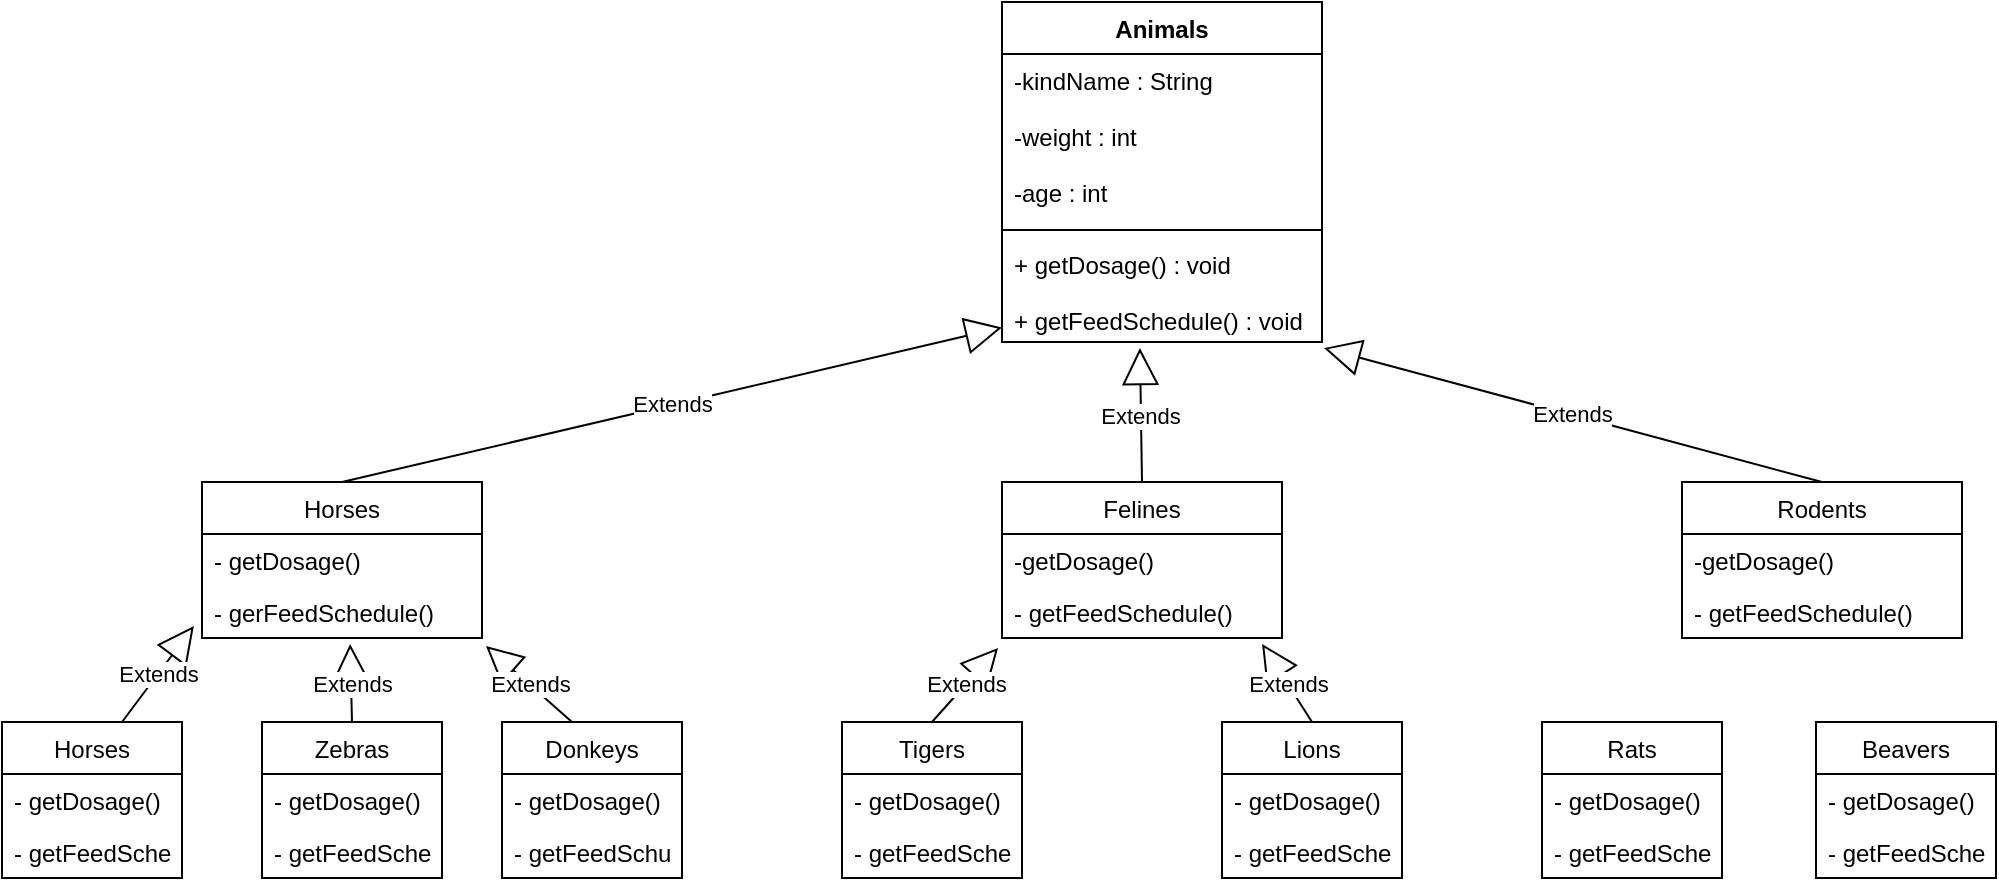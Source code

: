 <mxfile version="20.8.13" type="github">
  <diagram name="Sayfa -1" id="aYa6VkgkGYdlozt1y2l4">
    <mxGraphModel dx="2261" dy="1957" grid="1" gridSize="10" guides="1" tooltips="1" connect="1" arrows="1" fold="1" page="1" pageScale="1" pageWidth="827" pageHeight="1169" math="0" shadow="0">
      <root>
        <mxCell id="0" />
        <mxCell id="1" parent="0" />
        <mxCell id="l6np0m8svJyHgCF2X2V--5" value="Animals" style="swimlane;fontStyle=1;align=center;verticalAlign=top;childLayout=stackLayout;horizontal=1;startSize=26;horizontalStack=0;resizeParent=1;resizeParentMax=0;resizeLast=0;collapsible=1;marginBottom=0;" parent="1" vertex="1">
          <mxGeometry x="330" y="-760" width="160" height="170" as="geometry" />
        </mxCell>
        <mxCell id="l6np0m8svJyHgCF2X2V--6" value="-kindName : String&#xa;&#xa;-weight : int&#xa;&#xa;-age : int" style="text;strokeColor=none;fillColor=none;align=left;verticalAlign=top;spacingLeft=4;spacingRight=4;overflow=hidden;rotatable=0;points=[[0,0.5],[1,0.5]];portConstraint=eastwest;" parent="l6np0m8svJyHgCF2X2V--5" vertex="1">
          <mxGeometry y="26" width="160" height="84" as="geometry" />
        </mxCell>
        <mxCell id="l6np0m8svJyHgCF2X2V--7" value="" style="line;strokeWidth=1;fillColor=none;align=left;verticalAlign=middle;spacingTop=-1;spacingLeft=3;spacingRight=3;rotatable=0;labelPosition=right;points=[];portConstraint=eastwest;strokeColor=inherit;" parent="l6np0m8svJyHgCF2X2V--5" vertex="1">
          <mxGeometry y="110" width="160" height="8" as="geometry" />
        </mxCell>
        <mxCell id="l6np0m8svJyHgCF2X2V--8" value="+ getDosage() : void&#xa;&#xa;+ getFeedSchedule() : void" style="text;strokeColor=none;fillColor=none;align=left;verticalAlign=top;spacingLeft=4;spacingRight=4;overflow=hidden;rotatable=0;points=[[0,0.5],[1,0.5]];portConstraint=eastwest;" parent="l6np0m8svJyHgCF2X2V--5" vertex="1">
          <mxGeometry y="118" width="160" height="52" as="geometry" />
        </mxCell>
        <mxCell id="l6np0m8svJyHgCF2X2V--9" value="Horses" style="swimlane;fontStyle=0;childLayout=stackLayout;horizontal=1;startSize=26;fillColor=none;horizontalStack=0;resizeParent=1;resizeParentMax=0;resizeLast=0;collapsible=1;marginBottom=0;" parent="1" vertex="1">
          <mxGeometry x="-70" y="-520" width="140" height="78" as="geometry" />
        </mxCell>
        <mxCell id="l6np0m8svJyHgCF2X2V--10" value="- getDosage()" style="text;strokeColor=none;fillColor=none;align=left;verticalAlign=top;spacingLeft=4;spacingRight=4;overflow=hidden;rotatable=0;points=[[0,0.5],[1,0.5]];portConstraint=eastwest;" parent="l6np0m8svJyHgCF2X2V--9" vertex="1">
          <mxGeometry y="26" width="140" height="26" as="geometry" />
        </mxCell>
        <mxCell id="l6np0m8svJyHgCF2X2V--11" value="- gerFeedSchedule()" style="text;strokeColor=none;fillColor=none;align=left;verticalAlign=top;spacingLeft=4;spacingRight=4;overflow=hidden;rotatable=0;points=[[0,0.5],[1,0.5]];portConstraint=eastwest;" parent="l6np0m8svJyHgCF2X2V--9" vertex="1">
          <mxGeometry y="52" width="140" height="26" as="geometry" />
        </mxCell>
        <mxCell id="l6np0m8svJyHgCF2X2V--13" value="Felines" style="swimlane;fontStyle=0;childLayout=stackLayout;horizontal=1;startSize=26;fillColor=none;horizontalStack=0;resizeParent=1;resizeParentMax=0;resizeLast=0;collapsible=1;marginBottom=0;" parent="1" vertex="1">
          <mxGeometry x="330" y="-520" width="140" height="78" as="geometry" />
        </mxCell>
        <mxCell id="l6np0m8svJyHgCF2X2V--14" value="-getDosage()" style="text;strokeColor=none;fillColor=none;align=left;verticalAlign=top;spacingLeft=4;spacingRight=4;overflow=hidden;rotatable=0;points=[[0,0.5],[1,0.5]];portConstraint=eastwest;" parent="l6np0m8svJyHgCF2X2V--13" vertex="1">
          <mxGeometry y="26" width="140" height="26" as="geometry" />
        </mxCell>
        <mxCell id="l6np0m8svJyHgCF2X2V--15" value="- getFeedSchedule()" style="text;strokeColor=none;fillColor=none;align=left;verticalAlign=top;spacingLeft=4;spacingRight=4;overflow=hidden;rotatable=0;points=[[0,0.5],[1,0.5]];portConstraint=eastwest;" parent="l6np0m8svJyHgCF2X2V--13" vertex="1">
          <mxGeometry y="52" width="140" height="26" as="geometry" />
        </mxCell>
        <mxCell id="l6np0m8svJyHgCF2X2V--17" value="Rodents" style="swimlane;fontStyle=0;childLayout=stackLayout;horizontal=1;startSize=26;fillColor=none;horizontalStack=0;resizeParent=1;resizeParentMax=0;resizeLast=0;collapsible=1;marginBottom=0;" parent="1" vertex="1">
          <mxGeometry x="670" y="-520" width="140" height="78" as="geometry" />
        </mxCell>
        <mxCell id="l6np0m8svJyHgCF2X2V--19" value="-getDosage()" style="text;strokeColor=none;fillColor=none;align=left;verticalAlign=top;spacingLeft=4;spacingRight=4;overflow=hidden;rotatable=0;points=[[0,0.5],[1,0.5]];portConstraint=eastwest;" parent="l6np0m8svJyHgCF2X2V--17" vertex="1">
          <mxGeometry y="26" width="140" height="26" as="geometry" />
        </mxCell>
        <mxCell id="l6np0m8svJyHgCF2X2V--20" value="- getFeedSchedule()" style="text;strokeColor=none;fillColor=none;align=left;verticalAlign=top;spacingLeft=4;spacingRight=4;overflow=hidden;rotatable=0;points=[[0,0.5],[1,0.5]];portConstraint=eastwest;" parent="l6np0m8svJyHgCF2X2V--17" vertex="1">
          <mxGeometry y="52" width="140" height="26" as="geometry" />
        </mxCell>
        <mxCell id="l6np0m8svJyHgCF2X2V--35" value="Extends" style="endArrow=block;endSize=16;endFill=0;html=1;rounded=0;exitX=0.5;exitY=0;exitDx=0;exitDy=0;entryX=0.431;entryY=1.058;entryDx=0;entryDy=0;entryPerimeter=0;" parent="1" source="l6np0m8svJyHgCF2X2V--13" target="l6np0m8svJyHgCF2X2V--8" edge="1">
          <mxGeometry width="160" relative="1" as="geometry">
            <mxPoint x="490" y="-370" as="sourcePoint" />
            <mxPoint x="650" y="-370" as="targetPoint" />
          </mxGeometry>
        </mxCell>
        <mxCell id="l6np0m8svJyHgCF2X2V--36" value="Extends" style="endArrow=block;endSize=16;endFill=0;html=1;rounded=0;exitX=0.5;exitY=0;exitDx=0;exitDy=0;" parent="1" source="l6np0m8svJyHgCF2X2V--9" target="l6np0m8svJyHgCF2X2V--8" edge="1">
          <mxGeometry width="160" relative="1" as="geometry">
            <mxPoint x="490" y="-370" as="sourcePoint" />
            <mxPoint x="650" y="-370" as="targetPoint" />
          </mxGeometry>
        </mxCell>
        <mxCell id="l6np0m8svJyHgCF2X2V--37" value="Extends" style="endArrow=block;endSize=16;endFill=0;html=1;rounded=0;exitX=0.5;exitY=0;exitDx=0;exitDy=0;entryX=1.006;entryY=1.058;entryDx=0;entryDy=0;entryPerimeter=0;" parent="1" source="l6np0m8svJyHgCF2X2V--17" target="l6np0m8svJyHgCF2X2V--8" edge="1">
          <mxGeometry width="160" relative="1" as="geometry">
            <mxPoint x="490" y="-370" as="sourcePoint" />
            <mxPoint x="650" y="-370" as="targetPoint" />
          </mxGeometry>
        </mxCell>
        <mxCell id="l6np0m8svJyHgCF2X2V--42" value="Extends" style="endArrow=block;endSize=16;endFill=0;html=1;rounded=0;exitX=0.5;exitY=0;exitDx=0;exitDy=0;entryX=-0.029;entryY=0.769;entryDx=0;entryDy=0;entryPerimeter=0;" parent="1" target="l6np0m8svJyHgCF2X2V--11" edge="1">
          <mxGeometry width="160" relative="1" as="geometry">
            <mxPoint x="-110" y="-400" as="sourcePoint" />
            <mxPoint x="80" y="-230" as="targetPoint" />
          </mxGeometry>
        </mxCell>
        <mxCell id="l6np0m8svJyHgCF2X2V--43" value="Extends" style="endArrow=block;endSize=16;endFill=0;html=1;rounded=0;exitX=0.5;exitY=0;exitDx=0;exitDy=0;entryX=0.529;entryY=1.115;entryDx=0;entryDy=0;entryPerimeter=0;" parent="1" target="l6np0m8svJyHgCF2X2V--11" edge="1">
          <mxGeometry width="160" relative="1" as="geometry">
            <mxPoint x="5" y="-400" as="sourcePoint" />
            <mxPoint x="650" y="-370" as="targetPoint" />
          </mxGeometry>
        </mxCell>
        <mxCell id="l6np0m8svJyHgCF2X2V--44" value="Extends" style="endArrow=block;endSize=16;endFill=0;html=1;rounded=0;exitX=0.5;exitY=0;exitDx=0;exitDy=0;entryX=1.014;entryY=1.154;entryDx=0;entryDy=0;entryPerimeter=0;" parent="1" target="l6np0m8svJyHgCF2X2V--11" edge="1">
          <mxGeometry width="160" relative="1" as="geometry">
            <mxPoint x="115" y="-400" as="sourcePoint" />
            <mxPoint x="520" y="-370" as="targetPoint" />
          </mxGeometry>
        </mxCell>
        <mxCell id="l6np0m8svJyHgCF2X2V--45" value="Horses" style="swimlane;fontStyle=0;childLayout=stackLayout;horizontal=1;startSize=26;fillColor=none;horizontalStack=0;resizeParent=1;resizeParentMax=0;resizeLast=0;collapsible=1;marginBottom=0;" parent="1" vertex="1">
          <mxGeometry x="-170" y="-400" width="90" height="78" as="geometry" />
        </mxCell>
        <mxCell id="l6np0m8svJyHgCF2X2V--46" value="- getDosage()" style="text;strokeColor=none;fillColor=none;align=left;verticalAlign=top;spacingLeft=4;spacingRight=4;overflow=hidden;rotatable=0;points=[[0,0.5],[1,0.5]];portConstraint=eastwest;" parent="l6np0m8svJyHgCF2X2V--45" vertex="1">
          <mxGeometry y="26" width="90" height="26" as="geometry" />
        </mxCell>
        <mxCell id="l6np0m8svJyHgCF2X2V--47" value="- getFeedSchedule()" style="text;strokeColor=none;fillColor=none;align=left;verticalAlign=top;spacingLeft=4;spacingRight=4;overflow=hidden;rotatable=0;points=[[0,0.5],[1,0.5]];portConstraint=eastwest;" parent="l6np0m8svJyHgCF2X2V--45" vertex="1">
          <mxGeometry y="52" width="90" height="26" as="geometry" />
        </mxCell>
        <mxCell id="l6np0m8svJyHgCF2X2V--49" value="Zebras" style="swimlane;fontStyle=0;childLayout=stackLayout;horizontal=1;startSize=26;fillColor=none;horizontalStack=0;resizeParent=1;resizeParentMax=0;resizeLast=0;collapsible=1;marginBottom=0;" parent="1" vertex="1">
          <mxGeometry x="-40" y="-400" width="90" height="78" as="geometry" />
        </mxCell>
        <mxCell id="l6np0m8svJyHgCF2X2V--50" value="- getDosage()" style="text;strokeColor=none;fillColor=none;align=left;verticalAlign=top;spacingLeft=4;spacingRight=4;overflow=hidden;rotatable=0;points=[[0,0.5],[1,0.5]];portConstraint=eastwest;" parent="l6np0m8svJyHgCF2X2V--49" vertex="1">
          <mxGeometry y="26" width="90" height="26" as="geometry" />
        </mxCell>
        <mxCell id="l6np0m8svJyHgCF2X2V--51" value="- getFeedSchedule()" style="text;strokeColor=none;fillColor=none;align=left;verticalAlign=top;spacingLeft=4;spacingRight=4;overflow=hidden;rotatable=0;points=[[0,0.5],[1,0.5]];portConstraint=eastwest;" parent="l6np0m8svJyHgCF2X2V--49" vertex="1">
          <mxGeometry y="52" width="90" height="26" as="geometry" />
        </mxCell>
        <mxCell id="l6np0m8svJyHgCF2X2V--53" value="Donkeys" style="swimlane;fontStyle=0;childLayout=stackLayout;horizontal=1;startSize=26;fillColor=none;horizontalStack=0;resizeParent=1;resizeParentMax=0;resizeLast=0;collapsible=1;marginBottom=0;" parent="1" vertex="1">
          <mxGeometry x="80" y="-400" width="90" height="78" as="geometry" />
        </mxCell>
        <mxCell id="l6np0m8svJyHgCF2X2V--54" value="- getDosage()" style="text;strokeColor=none;fillColor=none;align=left;verticalAlign=top;spacingLeft=4;spacingRight=4;overflow=hidden;rotatable=0;points=[[0,0.5],[1,0.5]];portConstraint=eastwest;" parent="l6np0m8svJyHgCF2X2V--53" vertex="1">
          <mxGeometry y="26" width="90" height="26" as="geometry" />
        </mxCell>
        <mxCell id="l6np0m8svJyHgCF2X2V--55" value="- getFeedSchudule()" style="text;strokeColor=none;fillColor=none;align=left;verticalAlign=top;spacingLeft=4;spacingRight=4;overflow=hidden;rotatable=0;points=[[0,0.5],[1,0.5]];portConstraint=eastwest;" parent="l6np0m8svJyHgCF2X2V--53" vertex="1">
          <mxGeometry y="52" width="90" height="26" as="geometry" />
        </mxCell>
        <mxCell id="l6np0m8svJyHgCF2X2V--56" value="Tigers" style="swimlane;fontStyle=0;childLayout=stackLayout;horizontal=1;startSize=26;fillColor=none;horizontalStack=0;resizeParent=1;resizeParentMax=0;resizeLast=0;collapsible=1;marginBottom=0;" parent="1" vertex="1">
          <mxGeometry x="250" y="-400" width="90" height="78" as="geometry" />
        </mxCell>
        <mxCell id="l6np0m8svJyHgCF2X2V--57" value="- getDosage()" style="text;strokeColor=none;fillColor=none;align=left;verticalAlign=top;spacingLeft=4;spacingRight=4;overflow=hidden;rotatable=0;points=[[0,0.5],[1,0.5]];portConstraint=eastwest;" parent="l6np0m8svJyHgCF2X2V--56" vertex="1">
          <mxGeometry y="26" width="90" height="26" as="geometry" />
        </mxCell>
        <mxCell id="l6np0m8svJyHgCF2X2V--58" value="- getFeedSchedule()" style="text;strokeColor=none;fillColor=none;align=left;verticalAlign=top;spacingLeft=4;spacingRight=4;overflow=hidden;rotatable=0;points=[[0,0.5],[1,0.5]];portConstraint=eastwest;" parent="l6np0m8svJyHgCF2X2V--56" vertex="1">
          <mxGeometry y="52" width="90" height="26" as="geometry" />
        </mxCell>
        <mxCell id="l6np0m8svJyHgCF2X2V--59" value="Lions" style="swimlane;fontStyle=0;childLayout=stackLayout;horizontal=1;startSize=26;fillColor=none;horizontalStack=0;resizeParent=1;resizeParentMax=0;resizeLast=0;collapsible=1;marginBottom=0;" parent="1" vertex="1">
          <mxGeometry x="440" y="-400" width="90" height="78" as="geometry" />
        </mxCell>
        <mxCell id="l6np0m8svJyHgCF2X2V--60" value="- getDosage()" style="text;strokeColor=none;fillColor=none;align=left;verticalAlign=top;spacingLeft=4;spacingRight=4;overflow=hidden;rotatable=0;points=[[0,0.5],[1,0.5]];portConstraint=eastwest;" parent="l6np0m8svJyHgCF2X2V--59" vertex="1">
          <mxGeometry y="26" width="90" height="26" as="geometry" />
        </mxCell>
        <mxCell id="l6np0m8svJyHgCF2X2V--61" value="- getFeedSchedule()" style="text;strokeColor=none;fillColor=none;align=left;verticalAlign=top;spacingLeft=4;spacingRight=4;overflow=hidden;rotatable=0;points=[[0,0.5],[1,0.5]];portConstraint=eastwest;" parent="l6np0m8svJyHgCF2X2V--59" vertex="1">
          <mxGeometry y="52" width="90" height="26" as="geometry" />
        </mxCell>
        <mxCell id="l6np0m8svJyHgCF2X2V--62" value="Extends" style="endArrow=block;endSize=16;endFill=0;html=1;rounded=0;exitX=0.5;exitY=0;exitDx=0;exitDy=0;entryX=-0.014;entryY=1.192;entryDx=0;entryDy=0;entryPerimeter=0;" parent="1" source="l6np0m8svJyHgCF2X2V--56" target="l6np0m8svJyHgCF2X2V--15" edge="1">
          <mxGeometry width="160" relative="1" as="geometry">
            <mxPoint x="360" y="-370" as="sourcePoint" />
            <mxPoint x="520" y="-370" as="targetPoint" />
          </mxGeometry>
        </mxCell>
        <mxCell id="l6np0m8svJyHgCF2X2V--63" value="Extends" style="endArrow=block;endSize=16;endFill=0;html=1;rounded=0;exitX=0.5;exitY=0;exitDx=0;exitDy=0;entryX=0.929;entryY=1.115;entryDx=0;entryDy=0;entryPerimeter=0;" parent="1" source="l6np0m8svJyHgCF2X2V--59" target="l6np0m8svJyHgCF2X2V--15" edge="1">
          <mxGeometry width="160" relative="1" as="geometry">
            <mxPoint x="360" y="-370" as="sourcePoint" />
            <mxPoint x="520" y="-370" as="targetPoint" />
          </mxGeometry>
        </mxCell>
        <mxCell id="l6np0m8svJyHgCF2X2V--64" value="Rats" style="swimlane;fontStyle=0;childLayout=stackLayout;horizontal=1;startSize=26;fillColor=none;horizontalStack=0;resizeParent=1;resizeParentMax=0;resizeLast=0;collapsible=1;marginBottom=0;" parent="1" vertex="1">
          <mxGeometry x="600" y="-400" width="90" height="78" as="geometry" />
        </mxCell>
        <mxCell id="l6np0m8svJyHgCF2X2V--65" value="- getDosage()" style="text;strokeColor=none;fillColor=none;align=left;verticalAlign=top;spacingLeft=4;spacingRight=4;overflow=hidden;rotatable=0;points=[[0,0.5],[1,0.5]];portConstraint=eastwest;" parent="l6np0m8svJyHgCF2X2V--64" vertex="1">
          <mxGeometry y="26" width="90" height="26" as="geometry" />
        </mxCell>
        <mxCell id="l6np0m8svJyHgCF2X2V--66" value="- getFeedSchedule()" style="text;strokeColor=none;fillColor=none;align=left;verticalAlign=top;spacingLeft=4;spacingRight=4;overflow=hidden;rotatable=0;points=[[0,0.5],[1,0.5]];portConstraint=eastwest;" parent="l6np0m8svJyHgCF2X2V--64" vertex="1">
          <mxGeometry y="52" width="90" height="26" as="geometry" />
        </mxCell>
        <mxCell id="l6np0m8svJyHgCF2X2V--67" value="Beavers" style="swimlane;fontStyle=0;childLayout=stackLayout;horizontal=1;startSize=26;fillColor=none;horizontalStack=0;resizeParent=1;resizeParentMax=0;resizeLast=0;collapsible=1;marginBottom=0;" parent="1" vertex="1">
          <mxGeometry x="737" y="-400" width="90" height="78" as="geometry" />
        </mxCell>
        <mxCell id="l6np0m8svJyHgCF2X2V--68" value="- getDosage()" style="text;strokeColor=none;fillColor=none;align=left;verticalAlign=top;spacingLeft=4;spacingRight=4;overflow=hidden;rotatable=0;points=[[0,0.5],[1,0.5]];portConstraint=eastwest;" parent="l6np0m8svJyHgCF2X2V--67" vertex="1">
          <mxGeometry y="26" width="90" height="26" as="geometry" />
        </mxCell>
        <mxCell id="l6np0m8svJyHgCF2X2V--69" value="- getFeedSchedule()" style="text;strokeColor=none;fillColor=none;align=left;verticalAlign=top;spacingLeft=4;spacingRight=4;overflow=hidden;rotatable=0;points=[[0,0.5],[1,0.5]];portConstraint=eastwest;" parent="l6np0m8svJyHgCF2X2V--67" vertex="1">
          <mxGeometry y="52" width="90" height="26" as="geometry" />
        </mxCell>
      </root>
    </mxGraphModel>
  </diagram>
</mxfile>
